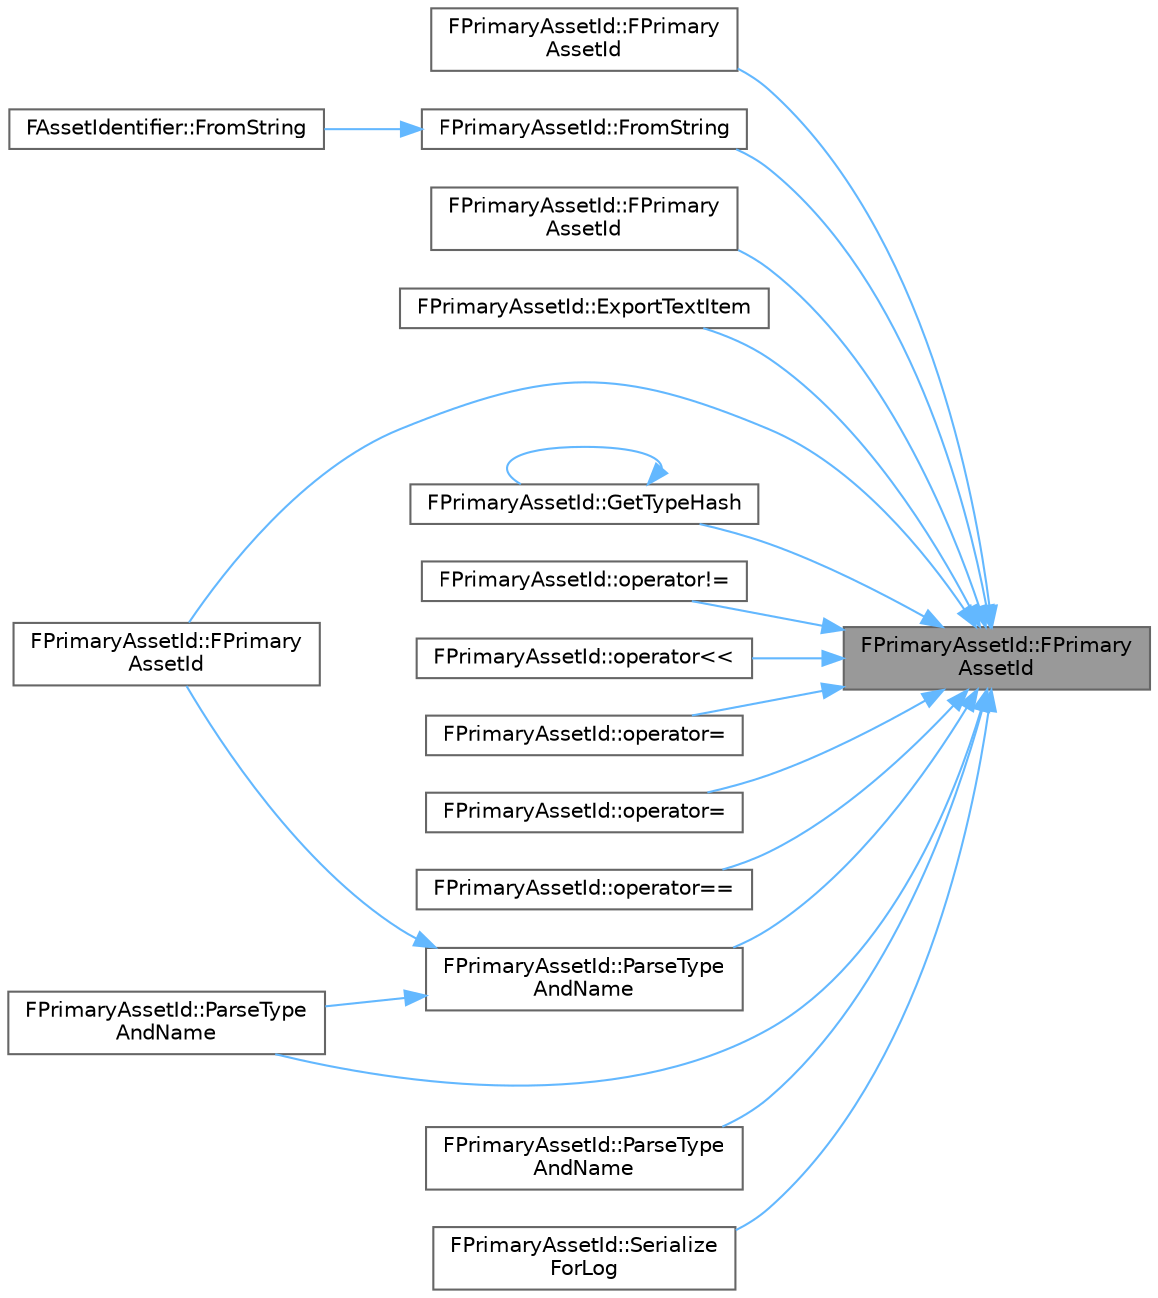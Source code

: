digraph "FPrimaryAssetId::FPrimaryAssetId"
{
 // INTERACTIVE_SVG=YES
 // LATEX_PDF_SIZE
  bgcolor="transparent";
  edge [fontname=Helvetica,fontsize=10,labelfontname=Helvetica,labelfontsize=10];
  node [fontname=Helvetica,fontsize=10,shape=box,height=0.2,width=0.4];
  rankdir="RL";
  Node1 [id="Node000001",label="FPrimaryAssetId::FPrimary\lAssetId",height=0.2,width=0.4,color="gray40", fillcolor="grey60", style="filled", fontcolor="black",tooltip=" "];
  Node1 -> Node2 [id="edge1_Node000001_Node000002",dir="back",color="steelblue1",style="solid",tooltip=" "];
  Node2 [id="Node000002",label="FPrimaryAssetId::FPrimary\lAssetId",height=0.2,width=0.4,color="grey40", fillcolor="white", style="filled",URL="$d6/d42/structFPrimaryAssetId.html#a774f6b50074af720792b86d1c17714cc",tooltip=" "];
  Node1 -> Node3 [id="edge2_Node000001_Node000003",dir="back",color="steelblue1",style="solid",tooltip=" "];
  Node3 [id="Node000003",label="FPrimaryAssetId::FPrimary\lAssetId",height=0.2,width=0.4,color="grey40", fillcolor="white", style="filled",URL="$d6/d42/structFPrimaryAssetId.html#a01c624021cd089ecbbbfa014b4358678",tooltip=" "];
  Node1 -> Node4 [id="edge3_Node000001_Node000004",dir="back",color="steelblue1",style="solid",tooltip=" "];
  Node4 [id="Node000004",label="FPrimaryAssetId::FPrimary\lAssetId",height=0.2,width=0.4,color="grey40", fillcolor="white", style="filled",URL="$d6/d42/structFPrimaryAssetId.html#aa5ad04111619b1bde865d82c942519b0",tooltip=" "];
  Node1 -> Node5 [id="edge4_Node000001_Node000005",dir="back",color="steelblue1",style="solid",tooltip=" "];
  Node5 [id="Node000005",label="FPrimaryAssetId::ExportTextItem",height=0.2,width=0.4,color="grey40", fillcolor="white", style="filled",URL="$d6/d42/structFPrimaryAssetId.html#ac7d5a9abd112118d6192e5479f6cc8e6",tooltip="UStruct Overrides."];
  Node1 -> Node6 [id="edge5_Node000001_Node000006",dir="back",color="steelblue1",style="solid",tooltip=" "];
  Node6 [id="Node000006",label="FPrimaryAssetId::FromString",height=0.2,width=0.4,color="grey40", fillcolor="white", style="filled",URL="$d6/d42/structFPrimaryAssetId.html#a3c2b6e5ef51b5ea4fdae846c06b2a8fb",tooltip="Converts from Type:Name format."];
  Node6 -> Node7 [id="edge6_Node000006_Node000007",dir="back",color="steelblue1",style="solid",tooltip=" "];
  Node7 [id="Node000007",label="FAssetIdentifier::FromString",height=0.2,width=0.4,color="grey40", fillcolor="white", style="filled",URL="$da/d0e/structFAssetIdentifier.html#a7db8739a125abead448a340ce80a26b2",tooltip="Converts from Package.Object::Name format."];
  Node1 -> Node8 [id="edge7_Node000001_Node000008",dir="back",color="steelblue1",style="solid",tooltip=" "];
  Node8 [id="Node000008",label="FPrimaryAssetId::GetTypeHash",height=0.2,width=0.4,color="grey40", fillcolor="white", style="filled",URL="$d6/d42/structFPrimaryAssetId.html#a747695c9817fc9ebf9563e45332ad64e",tooltip=" "];
  Node8 -> Node8 [id="edge8_Node000008_Node000008",dir="back",color="steelblue1",style="solid",tooltip=" "];
  Node1 -> Node9 [id="edge9_Node000001_Node000009",dir="back",color="steelblue1",style="solid",tooltip=" "];
  Node9 [id="Node000009",label="FPrimaryAssetId::operator!=",height=0.2,width=0.4,color="grey40", fillcolor="white", style="filled",URL="$d6/d42/structFPrimaryAssetId.html#a14916fa6799a55ec7c8829101ae60d96",tooltip=" "];
  Node1 -> Node10 [id="edge10_Node000001_Node000010",dir="back",color="steelblue1",style="solid",tooltip=" "];
  Node10 [id="Node000010",label="FPrimaryAssetId::operator\<\<",height=0.2,width=0.4,color="grey40", fillcolor="white", style="filled",URL="$d6/d42/structFPrimaryAssetId.html#a9d845a52dc65039ac5d1df7e413bb66c",tooltip=" "];
  Node1 -> Node11 [id="edge11_Node000001_Node000011",dir="back",color="steelblue1",style="solid",tooltip=" "];
  Node11 [id="Node000011",label="FPrimaryAssetId::operator=",height=0.2,width=0.4,color="grey40", fillcolor="white", style="filled",URL="$d6/d42/structFPrimaryAssetId.html#a7713cf49ab17908fc301f381a7f21b86",tooltip=" "];
  Node1 -> Node12 [id="edge12_Node000001_Node000012",dir="back",color="steelblue1",style="solid",tooltip=" "];
  Node12 [id="Node000012",label="FPrimaryAssetId::operator=",height=0.2,width=0.4,color="grey40", fillcolor="white", style="filled",URL="$d6/d42/structFPrimaryAssetId.html#a495489c2ec145a01145d254f4c2c0d56",tooltip=" "];
  Node1 -> Node13 [id="edge13_Node000001_Node000013",dir="back",color="steelblue1",style="solid",tooltip=" "];
  Node13 [id="Node000013",label="FPrimaryAssetId::operator==",height=0.2,width=0.4,color="grey40", fillcolor="white", style="filled",URL="$d6/d42/structFPrimaryAssetId.html#af9d65853a1498db3dec1ff11af8bdfa7",tooltip=" "];
  Node1 -> Node14 [id="edge14_Node000001_Node000014",dir="back",color="steelblue1",style="solid",tooltip=" "];
  Node14 [id="Node000014",label="FPrimaryAssetId::ParseType\lAndName",height=0.2,width=0.4,color="grey40", fillcolor="white", style="filled",URL="$d6/d42/structFPrimaryAssetId.html#a45dbce8fcc18175c2a200141e629cb67",tooltip=" "];
  Node1 -> Node15 [id="edge15_Node000001_Node000015",dir="back",color="steelblue1",style="solid",tooltip=" "];
  Node15 [id="Node000015",label="FPrimaryAssetId::ParseType\lAndName",height=0.2,width=0.4,color="grey40", fillcolor="white", style="filled",URL="$d6/d42/structFPrimaryAssetId.html#a817a687c437f35cc968061eaf7b475d7",tooltip=" "];
  Node15 -> Node3 [id="edge16_Node000015_Node000003",dir="back",color="steelblue1",style="solid",tooltip=" "];
  Node15 -> Node14 [id="edge17_Node000015_Node000014",dir="back",color="steelblue1",style="solid",tooltip=" "];
  Node1 -> Node16 [id="edge18_Node000001_Node000016",dir="back",color="steelblue1",style="solid",tooltip=" "];
  Node16 [id="Node000016",label="FPrimaryAssetId::ParseType\lAndName",height=0.2,width=0.4,color="grey40", fillcolor="white", style="filled",URL="$d6/d42/structFPrimaryAssetId.html#addfbba14359f4d9085496f7711415bdf",tooltip=" "];
  Node1 -> Node17 [id="edge19_Node000001_Node000017",dir="back",color="steelblue1",style="solid",tooltip=" "];
  Node17 [id="Node000017",label="FPrimaryAssetId::Serialize\lForLog",height=0.2,width=0.4,color="grey40", fillcolor="white", style="filled",URL="$d6/d42/structFPrimaryAssetId.html#a459c854ac36269714f03a0effc6a9603",tooltip=" "];
}

